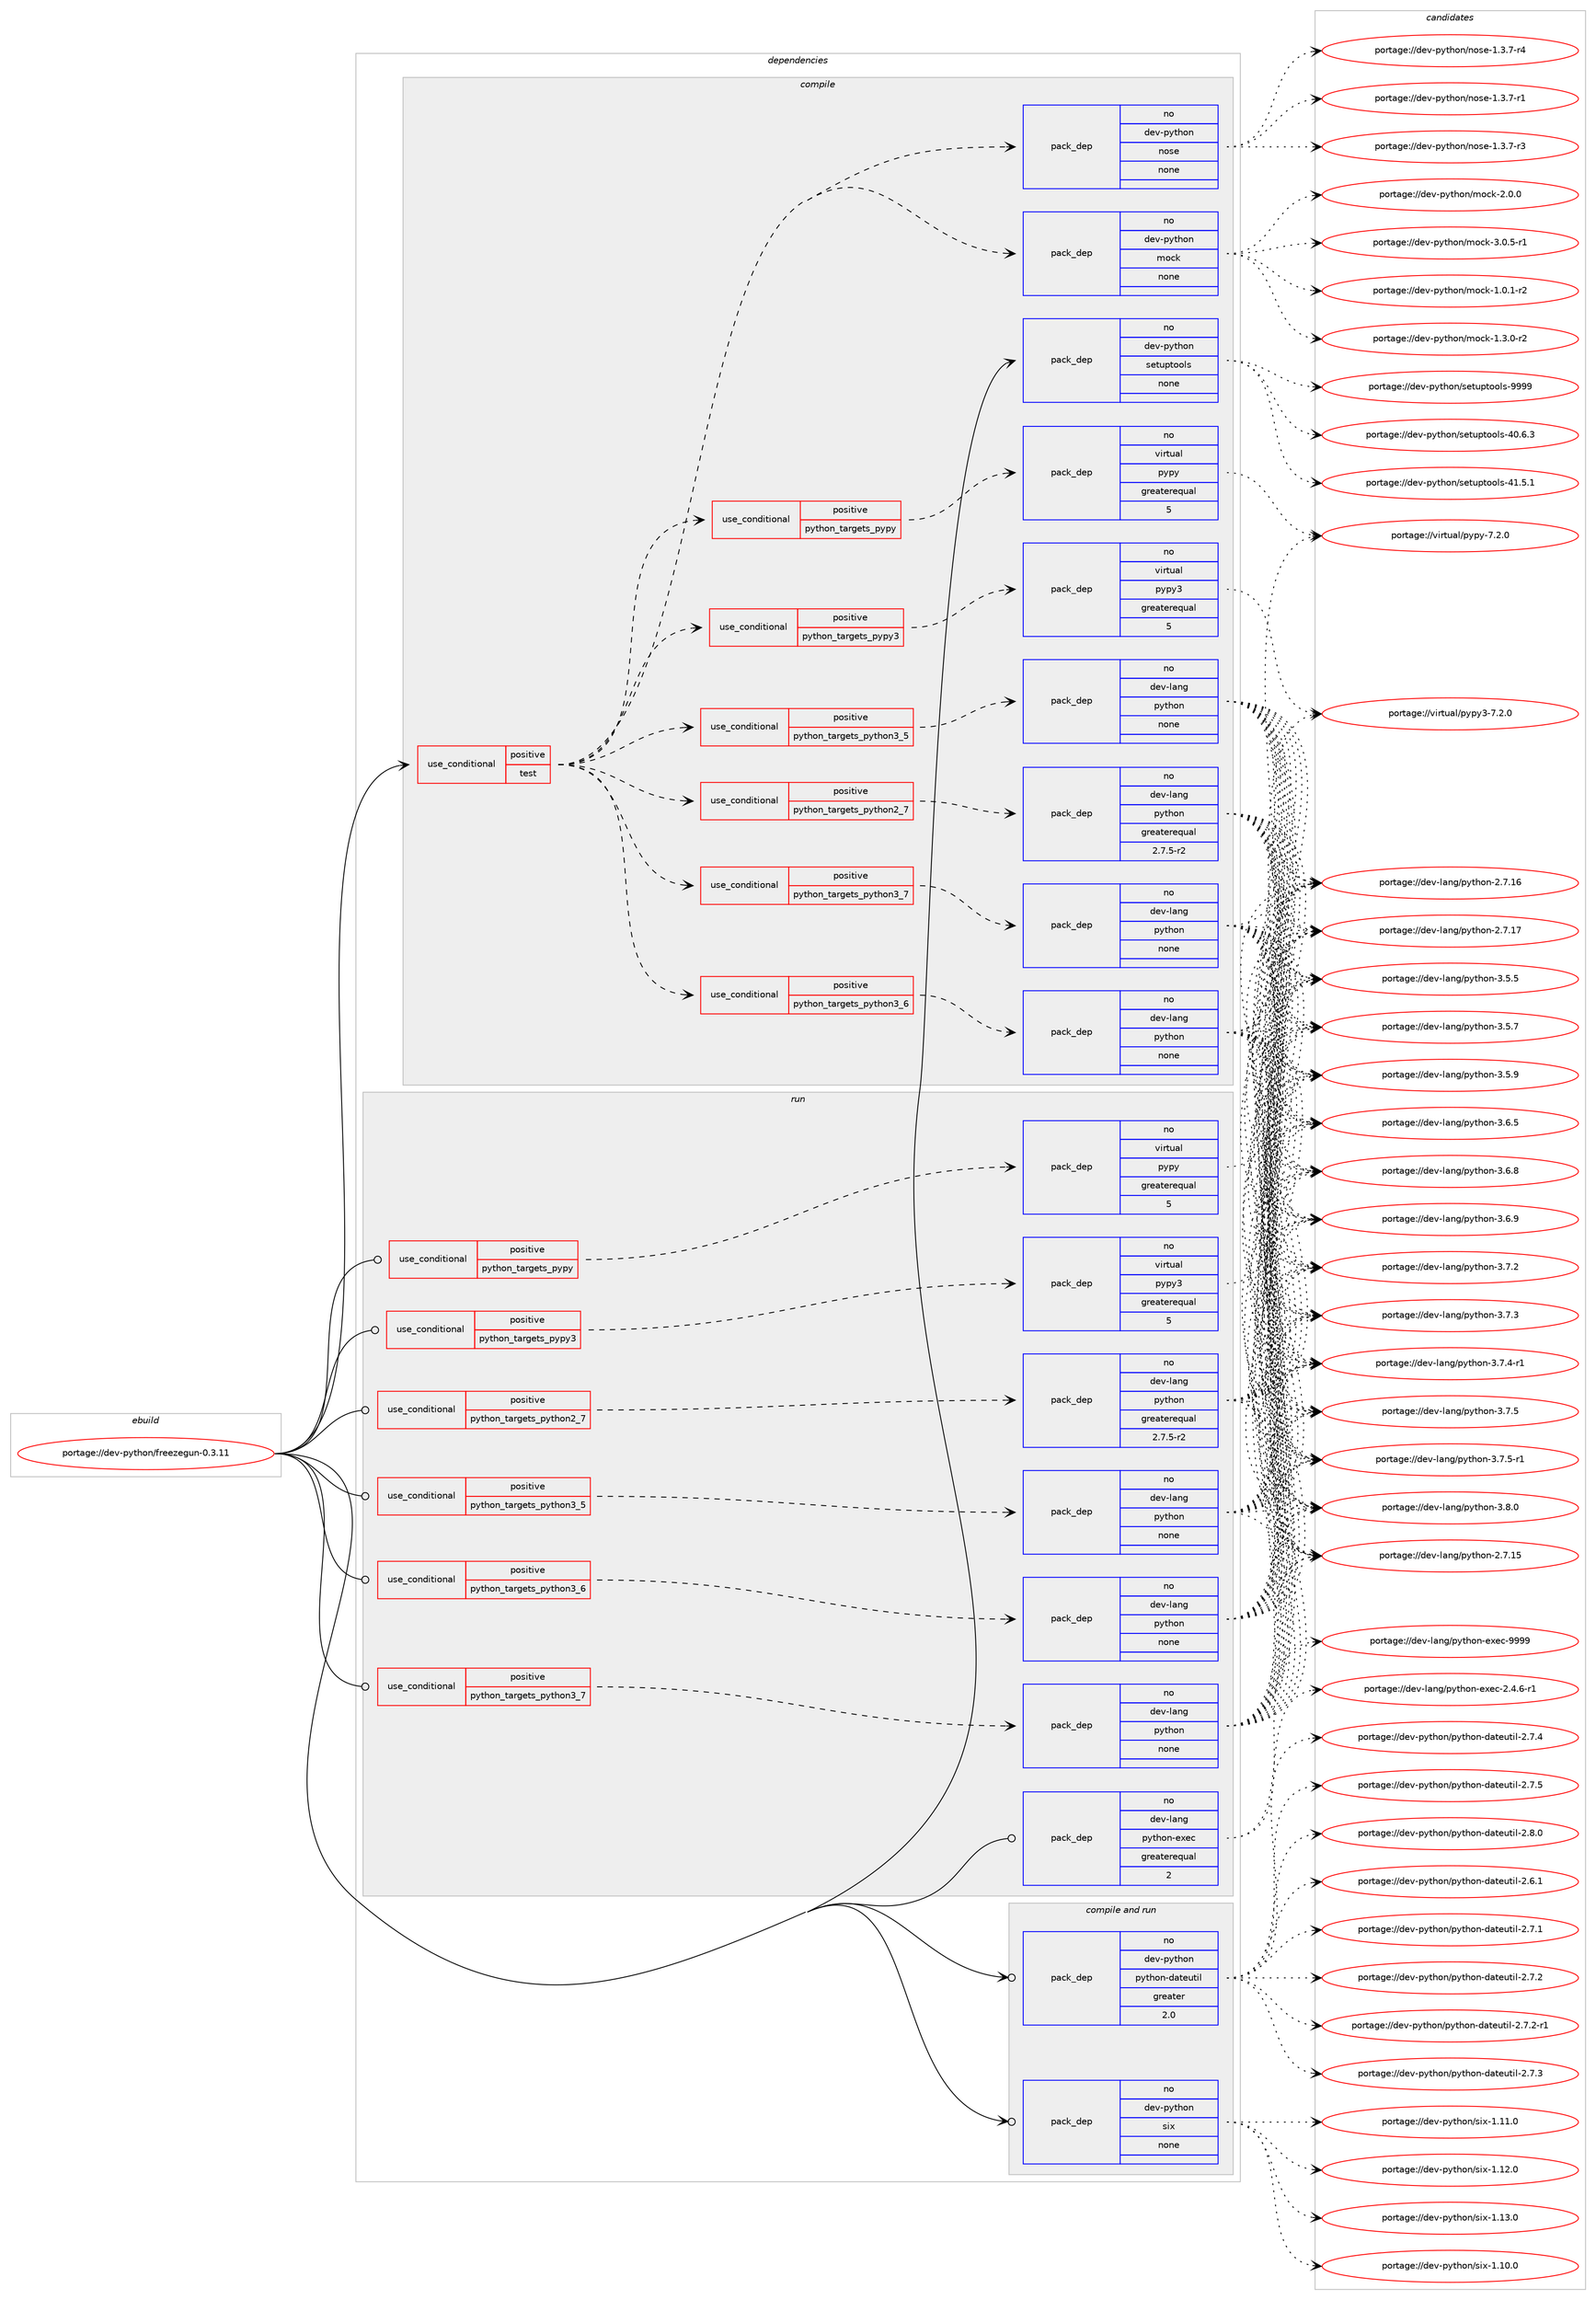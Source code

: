digraph prolog {

# *************
# Graph options
# *************

newrank=true;
concentrate=true;
compound=true;
graph [rankdir=LR,fontname=Helvetica,fontsize=10,ranksep=1.5];#, ranksep=2.5, nodesep=0.2];
edge  [arrowhead=vee];
node  [fontname=Helvetica,fontsize=10];

# **********
# The ebuild
# **********

subgraph cluster_leftcol {
color=gray;
rank=same;
label=<<i>ebuild</i>>;
id [label="portage://dev-python/freezegun-0.3.11", color=red, width=4, href="../dev-python/freezegun-0.3.11.svg"];
}

# ****************
# The dependencies
# ****************

subgraph cluster_midcol {
color=gray;
label=<<i>dependencies</i>>;
subgraph cluster_compile {
fillcolor="#eeeeee";
style=filled;
label=<<i>compile</i>>;
subgraph cond29099 {
dependency140954 [label=<<TABLE BORDER="0" CELLBORDER="1" CELLSPACING="0" CELLPADDING="4"><TR><TD ROWSPAN="3" CELLPADDING="10">use_conditional</TD></TR><TR><TD>positive</TD></TR><TR><TD>test</TD></TR></TABLE>>, shape=none, color=red];
subgraph cond29100 {
dependency140955 [label=<<TABLE BORDER="0" CELLBORDER="1" CELLSPACING="0" CELLPADDING="4"><TR><TD ROWSPAN="3" CELLPADDING="10">use_conditional</TD></TR><TR><TD>positive</TD></TR><TR><TD>python_targets_pypy</TD></TR></TABLE>>, shape=none, color=red];
subgraph pack108527 {
dependency140956 [label=<<TABLE BORDER="0" CELLBORDER="1" CELLSPACING="0" CELLPADDING="4" WIDTH="220"><TR><TD ROWSPAN="6" CELLPADDING="30">pack_dep</TD></TR><TR><TD WIDTH="110">no</TD></TR><TR><TD>virtual</TD></TR><TR><TD>pypy</TD></TR><TR><TD>greaterequal</TD></TR><TR><TD>5</TD></TR></TABLE>>, shape=none, color=blue];
}
dependency140955:e -> dependency140956:w [weight=20,style="dashed",arrowhead="vee"];
}
dependency140954:e -> dependency140955:w [weight=20,style="dashed",arrowhead="vee"];
subgraph cond29101 {
dependency140957 [label=<<TABLE BORDER="0" CELLBORDER="1" CELLSPACING="0" CELLPADDING="4"><TR><TD ROWSPAN="3" CELLPADDING="10">use_conditional</TD></TR><TR><TD>positive</TD></TR><TR><TD>python_targets_pypy3</TD></TR></TABLE>>, shape=none, color=red];
subgraph pack108528 {
dependency140958 [label=<<TABLE BORDER="0" CELLBORDER="1" CELLSPACING="0" CELLPADDING="4" WIDTH="220"><TR><TD ROWSPAN="6" CELLPADDING="30">pack_dep</TD></TR><TR><TD WIDTH="110">no</TD></TR><TR><TD>virtual</TD></TR><TR><TD>pypy3</TD></TR><TR><TD>greaterequal</TD></TR><TR><TD>5</TD></TR></TABLE>>, shape=none, color=blue];
}
dependency140957:e -> dependency140958:w [weight=20,style="dashed",arrowhead="vee"];
}
dependency140954:e -> dependency140957:w [weight=20,style="dashed",arrowhead="vee"];
subgraph cond29102 {
dependency140959 [label=<<TABLE BORDER="0" CELLBORDER="1" CELLSPACING="0" CELLPADDING="4"><TR><TD ROWSPAN="3" CELLPADDING="10">use_conditional</TD></TR><TR><TD>positive</TD></TR><TR><TD>python_targets_python2_7</TD></TR></TABLE>>, shape=none, color=red];
subgraph pack108529 {
dependency140960 [label=<<TABLE BORDER="0" CELLBORDER="1" CELLSPACING="0" CELLPADDING="4" WIDTH="220"><TR><TD ROWSPAN="6" CELLPADDING="30">pack_dep</TD></TR><TR><TD WIDTH="110">no</TD></TR><TR><TD>dev-lang</TD></TR><TR><TD>python</TD></TR><TR><TD>greaterequal</TD></TR><TR><TD>2.7.5-r2</TD></TR></TABLE>>, shape=none, color=blue];
}
dependency140959:e -> dependency140960:w [weight=20,style="dashed",arrowhead="vee"];
}
dependency140954:e -> dependency140959:w [weight=20,style="dashed",arrowhead="vee"];
subgraph cond29103 {
dependency140961 [label=<<TABLE BORDER="0" CELLBORDER="1" CELLSPACING="0" CELLPADDING="4"><TR><TD ROWSPAN="3" CELLPADDING="10">use_conditional</TD></TR><TR><TD>positive</TD></TR><TR><TD>python_targets_python3_5</TD></TR></TABLE>>, shape=none, color=red];
subgraph pack108530 {
dependency140962 [label=<<TABLE BORDER="0" CELLBORDER="1" CELLSPACING="0" CELLPADDING="4" WIDTH="220"><TR><TD ROWSPAN="6" CELLPADDING="30">pack_dep</TD></TR><TR><TD WIDTH="110">no</TD></TR><TR><TD>dev-lang</TD></TR><TR><TD>python</TD></TR><TR><TD>none</TD></TR><TR><TD></TD></TR></TABLE>>, shape=none, color=blue];
}
dependency140961:e -> dependency140962:w [weight=20,style="dashed",arrowhead="vee"];
}
dependency140954:e -> dependency140961:w [weight=20,style="dashed",arrowhead="vee"];
subgraph cond29104 {
dependency140963 [label=<<TABLE BORDER="0" CELLBORDER="1" CELLSPACING="0" CELLPADDING="4"><TR><TD ROWSPAN="3" CELLPADDING="10">use_conditional</TD></TR><TR><TD>positive</TD></TR><TR><TD>python_targets_python3_6</TD></TR></TABLE>>, shape=none, color=red];
subgraph pack108531 {
dependency140964 [label=<<TABLE BORDER="0" CELLBORDER="1" CELLSPACING="0" CELLPADDING="4" WIDTH="220"><TR><TD ROWSPAN="6" CELLPADDING="30">pack_dep</TD></TR><TR><TD WIDTH="110">no</TD></TR><TR><TD>dev-lang</TD></TR><TR><TD>python</TD></TR><TR><TD>none</TD></TR><TR><TD></TD></TR></TABLE>>, shape=none, color=blue];
}
dependency140963:e -> dependency140964:w [weight=20,style="dashed",arrowhead="vee"];
}
dependency140954:e -> dependency140963:w [weight=20,style="dashed",arrowhead="vee"];
subgraph cond29105 {
dependency140965 [label=<<TABLE BORDER="0" CELLBORDER="1" CELLSPACING="0" CELLPADDING="4"><TR><TD ROWSPAN="3" CELLPADDING="10">use_conditional</TD></TR><TR><TD>positive</TD></TR><TR><TD>python_targets_python3_7</TD></TR></TABLE>>, shape=none, color=red];
subgraph pack108532 {
dependency140966 [label=<<TABLE BORDER="0" CELLBORDER="1" CELLSPACING="0" CELLPADDING="4" WIDTH="220"><TR><TD ROWSPAN="6" CELLPADDING="30">pack_dep</TD></TR><TR><TD WIDTH="110">no</TD></TR><TR><TD>dev-lang</TD></TR><TR><TD>python</TD></TR><TR><TD>none</TD></TR><TR><TD></TD></TR></TABLE>>, shape=none, color=blue];
}
dependency140965:e -> dependency140966:w [weight=20,style="dashed",arrowhead="vee"];
}
dependency140954:e -> dependency140965:w [weight=20,style="dashed",arrowhead="vee"];
subgraph pack108533 {
dependency140967 [label=<<TABLE BORDER="0" CELLBORDER="1" CELLSPACING="0" CELLPADDING="4" WIDTH="220"><TR><TD ROWSPAN="6" CELLPADDING="30">pack_dep</TD></TR><TR><TD WIDTH="110">no</TD></TR><TR><TD>dev-python</TD></TR><TR><TD>mock</TD></TR><TR><TD>none</TD></TR><TR><TD></TD></TR></TABLE>>, shape=none, color=blue];
}
dependency140954:e -> dependency140967:w [weight=20,style="dashed",arrowhead="vee"];
subgraph pack108534 {
dependency140968 [label=<<TABLE BORDER="0" CELLBORDER="1" CELLSPACING="0" CELLPADDING="4" WIDTH="220"><TR><TD ROWSPAN="6" CELLPADDING="30">pack_dep</TD></TR><TR><TD WIDTH="110">no</TD></TR><TR><TD>dev-python</TD></TR><TR><TD>nose</TD></TR><TR><TD>none</TD></TR><TR><TD></TD></TR></TABLE>>, shape=none, color=blue];
}
dependency140954:e -> dependency140968:w [weight=20,style="dashed",arrowhead="vee"];
}
id:e -> dependency140954:w [weight=20,style="solid",arrowhead="vee"];
subgraph pack108535 {
dependency140969 [label=<<TABLE BORDER="0" CELLBORDER="1" CELLSPACING="0" CELLPADDING="4" WIDTH="220"><TR><TD ROWSPAN="6" CELLPADDING="30">pack_dep</TD></TR><TR><TD WIDTH="110">no</TD></TR><TR><TD>dev-python</TD></TR><TR><TD>setuptools</TD></TR><TR><TD>none</TD></TR><TR><TD></TD></TR></TABLE>>, shape=none, color=blue];
}
id:e -> dependency140969:w [weight=20,style="solid",arrowhead="vee"];
}
subgraph cluster_compileandrun {
fillcolor="#eeeeee";
style=filled;
label=<<i>compile and run</i>>;
subgraph pack108536 {
dependency140970 [label=<<TABLE BORDER="0" CELLBORDER="1" CELLSPACING="0" CELLPADDING="4" WIDTH="220"><TR><TD ROWSPAN="6" CELLPADDING="30">pack_dep</TD></TR><TR><TD WIDTH="110">no</TD></TR><TR><TD>dev-python</TD></TR><TR><TD>python-dateutil</TD></TR><TR><TD>greater</TD></TR><TR><TD>2.0</TD></TR></TABLE>>, shape=none, color=blue];
}
id:e -> dependency140970:w [weight=20,style="solid",arrowhead="odotvee"];
subgraph pack108537 {
dependency140971 [label=<<TABLE BORDER="0" CELLBORDER="1" CELLSPACING="0" CELLPADDING="4" WIDTH="220"><TR><TD ROWSPAN="6" CELLPADDING="30">pack_dep</TD></TR><TR><TD WIDTH="110">no</TD></TR><TR><TD>dev-python</TD></TR><TR><TD>six</TD></TR><TR><TD>none</TD></TR><TR><TD></TD></TR></TABLE>>, shape=none, color=blue];
}
id:e -> dependency140971:w [weight=20,style="solid",arrowhead="odotvee"];
}
subgraph cluster_run {
fillcolor="#eeeeee";
style=filled;
label=<<i>run</i>>;
subgraph cond29106 {
dependency140972 [label=<<TABLE BORDER="0" CELLBORDER="1" CELLSPACING="0" CELLPADDING="4"><TR><TD ROWSPAN="3" CELLPADDING="10">use_conditional</TD></TR><TR><TD>positive</TD></TR><TR><TD>python_targets_pypy</TD></TR></TABLE>>, shape=none, color=red];
subgraph pack108538 {
dependency140973 [label=<<TABLE BORDER="0" CELLBORDER="1" CELLSPACING="0" CELLPADDING="4" WIDTH="220"><TR><TD ROWSPAN="6" CELLPADDING="30">pack_dep</TD></TR><TR><TD WIDTH="110">no</TD></TR><TR><TD>virtual</TD></TR><TR><TD>pypy</TD></TR><TR><TD>greaterequal</TD></TR><TR><TD>5</TD></TR></TABLE>>, shape=none, color=blue];
}
dependency140972:e -> dependency140973:w [weight=20,style="dashed",arrowhead="vee"];
}
id:e -> dependency140972:w [weight=20,style="solid",arrowhead="odot"];
subgraph cond29107 {
dependency140974 [label=<<TABLE BORDER="0" CELLBORDER="1" CELLSPACING="0" CELLPADDING="4"><TR><TD ROWSPAN="3" CELLPADDING="10">use_conditional</TD></TR><TR><TD>positive</TD></TR><TR><TD>python_targets_pypy3</TD></TR></TABLE>>, shape=none, color=red];
subgraph pack108539 {
dependency140975 [label=<<TABLE BORDER="0" CELLBORDER="1" CELLSPACING="0" CELLPADDING="4" WIDTH="220"><TR><TD ROWSPAN="6" CELLPADDING="30">pack_dep</TD></TR><TR><TD WIDTH="110">no</TD></TR><TR><TD>virtual</TD></TR><TR><TD>pypy3</TD></TR><TR><TD>greaterequal</TD></TR><TR><TD>5</TD></TR></TABLE>>, shape=none, color=blue];
}
dependency140974:e -> dependency140975:w [weight=20,style="dashed",arrowhead="vee"];
}
id:e -> dependency140974:w [weight=20,style="solid",arrowhead="odot"];
subgraph cond29108 {
dependency140976 [label=<<TABLE BORDER="0" CELLBORDER="1" CELLSPACING="0" CELLPADDING="4"><TR><TD ROWSPAN="3" CELLPADDING="10">use_conditional</TD></TR><TR><TD>positive</TD></TR><TR><TD>python_targets_python2_7</TD></TR></TABLE>>, shape=none, color=red];
subgraph pack108540 {
dependency140977 [label=<<TABLE BORDER="0" CELLBORDER="1" CELLSPACING="0" CELLPADDING="4" WIDTH="220"><TR><TD ROWSPAN="6" CELLPADDING="30">pack_dep</TD></TR><TR><TD WIDTH="110">no</TD></TR><TR><TD>dev-lang</TD></TR><TR><TD>python</TD></TR><TR><TD>greaterequal</TD></TR><TR><TD>2.7.5-r2</TD></TR></TABLE>>, shape=none, color=blue];
}
dependency140976:e -> dependency140977:w [weight=20,style="dashed",arrowhead="vee"];
}
id:e -> dependency140976:w [weight=20,style="solid",arrowhead="odot"];
subgraph cond29109 {
dependency140978 [label=<<TABLE BORDER="0" CELLBORDER="1" CELLSPACING="0" CELLPADDING="4"><TR><TD ROWSPAN="3" CELLPADDING="10">use_conditional</TD></TR><TR><TD>positive</TD></TR><TR><TD>python_targets_python3_5</TD></TR></TABLE>>, shape=none, color=red];
subgraph pack108541 {
dependency140979 [label=<<TABLE BORDER="0" CELLBORDER="1" CELLSPACING="0" CELLPADDING="4" WIDTH="220"><TR><TD ROWSPAN="6" CELLPADDING="30">pack_dep</TD></TR><TR><TD WIDTH="110">no</TD></TR><TR><TD>dev-lang</TD></TR><TR><TD>python</TD></TR><TR><TD>none</TD></TR><TR><TD></TD></TR></TABLE>>, shape=none, color=blue];
}
dependency140978:e -> dependency140979:w [weight=20,style="dashed",arrowhead="vee"];
}
id:e -> dependency140978:w [weight=20,style="solid",arrowhead="odot"];
subgraph cond29110 {
dependency140980 [label=<<TABLE BORDER="0" CELLBORDER="1" CELLSPACING="0" CELLPADDING="4"><TR><TD ROWSPAN="3" CELLPADDING="10">use_conditional</TD></TR><TR><TD>positive</TD></TR><TR><TD>python_targets_python3_6</TD></TR></TABLE>>, shape=none, color=red];
subgraph pack108542 {
dependency140981 [label=<<TABLE BORDER="0" CELLBORDER="1" CELLSPACING="0" CELLPADDING="4" WIDTH="220"><TR><TD ROWSPAN="6" CELLPADDING="30">pack_dep</TD></TR><TR><TD WIDTH="110">no</TD></TR><TR><TD>dev-lang</TD></TR><TR><TD>python</TD></TR><TR><TD>none</TD></TR><TR><TD></TD></TR></TABLE>>, shape=none, color=blue];
}
dependency140980:e -> dependency140981:w [weight=20,style="dashed",arrowhead="vee"];
}
id:e -> dependency140980:w [weight=20,style="solid",arrowhead="odot"];
subgraph cond29111 {
dependency140982 [label=<<TABLE BORDER="0" CELLBORDER="1" CELLSPACING="0" CELLPADDING="4"><TR><TD ROWSPAN="3" CELLPADDING="10">use_conditional</TD></TR><TR><TD>positive</TD></TR><TR><TD>python_targets_python3_7</TD></TR></TABLE>>, shape=none, color=red];
subgraph pack108543 {
dependency140983 [label=<<TABLE BORDER="0" CELLBORDER="1" CELLSPACING="0" CELLPADDING="4" WIDTH="220"><TR><TD ROWSPAN="6" CELLPADDING="30">pack_dep</TD></TR><TR><TD WIDTH="110">no</TD></TR><TR><TD>dev-lang</TD></TR><TR><TD>python</TD></TR><TR><TD>none</TD></TR><TR><TD></TD></TR></TABLE>>, shape=none, color=blue];
}
dependency140982:e -> dependency140983:w [weight=20,style="dashed",arrowhead="vee"];
}
id:e -> dependency140982:w [weight=20,style="solid",arrowhead="odot"];
subgraph pack108544 {
dependency140984 [label=<<TABLE BORDER="0" CELLBORDER="1" CELLSPACING="0" CELLPADDING="4" WIDTH="220"><TR><TD ROWSPAN="6" CELLPADDING="30">pack_dep</TD></TR><TR><TD WIDTH="110">no</TD></TR><TR><TD>dev-lang</TD></TR><TR><TD>python-exec</TD></TR><TR><TD>greaterequal</TD></TR><TR><TD>2</TD></TR></TABLE>>, shape=none, color=blue];
}
id:e -> dependency140984:w [weight=20,style="solid",arrowhead="odot"];
}
}

# **************
# The candidates
# **************

subgraph cluster_choices {
rank=same;
color=gray;
label=<<i>candidates</i>>;

subgraph choice108527 {
color=black;
nodesep=1;
choiceportage1181051141161179710847112121112121455546504648 [label="portage://virtual/pypy-7.2.0", color=red, width=4,href="../virtual/pypy-7.2.0.svg"];
dependency140956:e -> choiceportage1181051141161179710847112121112121455546504648:w [style=dotted,weight="100"];
}
subgraph choice108528 {
color=black;
nodesep=1;
choiceportage118105114116117971084711212111212151455546504648 [label="portage://virtual/pypy3-7.2.0", color=red, width=4,href="../virtual/pypy3-7.2.0.svg"];
dependency140958:e -> choiceportage118105114116117971084711212111212151455546504648:w [style=dotted,weight="100"];
}
subgraph choice108529 {
color=black;
nodesep=1;
choiceportage10010111845108971101034711212111610411111045504655464953 [label="portage://dev-lang/python-2.7.15", color=red, width=4,href="../dev-lang/python-2.7.15.svg"];
choiceportage10010111845108971101034711212111610411111045504655464954 [label="portage://dev-lang/python-2.7.16", color=red, width=4,href="../dev-lang/python-2.7.16.svg"];
choiceportage10010111845108971101034711212111610411111045504655464955 [label="portage://dev-lang/python-2.7.17", color=red, width=4,href="../dev-lang/python-2.7.17.svg"];
choiceportage100101118451089711010347112121116104111110455146534653 [label="portage://dev-lang/python-3.5.5", color=red, width=4,href="../dev-lang/python-3.5.5.svg"];
choiceportage100101118451089711010347112121116104111110455146534655 [label="portage://dev-lang/python-3.5.7", color=red, width=4,href="../dev-lang/python-3.5.7.svg"];
choiceportage100101118451089711010347112121116104111110455146534657 [label="portage://dev-lang/python-3.5.9", color=red, width=4,href="../dev-lang/python-3.5.9.svg"];
choiceportage100101118451089711010347112121116104111110455146544653 [label="portage://dev-lang/python-3.6.5", color=red, width=4,href="../dev-lang/python-3.6.5.svg"];
choiceportage100101118451089711010347112121116104111110455146544656 [label="portage://dev-lang/python-3.6.8", color=red, width=4,href="../dev-lang/python-3.6.8.svg"];
choiceportage100101118451089711010347112121116104111110455146544657 [label="portage://dev-lang/python-3.6.9", color=red, width=4,href="../dev-lang/python-3.6.9.svg"];
choiceportage100101118451089711010347112121116104111110455146554650 [label="portage://dev-lang/python-3.7.2", color=red, width=4,href="../dev-lang/python-3.7.2.svg"];
choiceportage100101118451089711010347112121116104111110455146554651 [label="portage://dev-lang/python-3.7.3", color=red, width=4,href="../dev-lang/python-3.7.3.svg"];
choiceportage1001011184510897110103471121211161041111104551465546524511449 [label="portage://dev-lang/python-3.7.4-r1", color=red, width=4,href="../dev-lang/python-3.7.4-r1.svg"];
choiceportage100101118451089711010347112121116104111110455146554653 [label="portage://dev-lang/python-3.7.5", color=red, width=4,href="../dev-lang/python-3.7.5.svg"];
choiceportage1001011184510897110103471121211161041111104551465546534511449 [label="portage://dev-lang/python-3.7.5-r1", color=red, width=4,href="../dev-lang/python-3.7.5-r1.svg"];
choiceportage100101118451089711010347112121116104111110455146564648 [label="portage://dev-lang/python-3.8.0", color=red, width=4,href="../dev-lang/python-3.8.0.svg"];
dependency140960:e -> choiceportage10010111845108971101034711212111610411111045504655464953:w [style=dotted,weight="100"];
dependency140960:e -> choiceportage10010111845108971101034711212111610411111045504655464954:w [style=dotted,weight="100"];
dependency140960:e -> choiceportage10010111845108971101034711212111610411111045504655464955:w [style=dotted,weight="100"];
dependency140960:e -> choiceportage100101118451089711010347112121116104111110455146534653:w [style=dotted,weight="100"];
dependency140960:e -> choiceportage100101118451089711010347112121116104111110455146534655:w [style=dotted,weight="100"];
dependency140960:e -> choiceportage100101118451089711010347112121116104111110455146534657:w [style=dotted,weight="100"];
dependency140960:e -> choiceportage100101118451089711010347112121116104111110455146544653:w [style=dotted,weight="100"];
dependency140960:e -> choiceportage100101118451089711010347112121116104111110455146544656:w [style=dotted,weight="100"];
dependency140960:e -> choiceportage100101118451089711010347112121116104111110455146544657:w [style=dotted,weight="100"];
dependency140960:e -> choiceportage100101118451089711010347112121116104111110455146554650:w [style=dotted,weight="100"];
dependency140960:e -> choiceportage100101118451089711010347112121116104111110455146554651:w [style=dotted,weight="100"];
dependency140960:e -> choiceportage1001011184510897110103471121211161041111104551465546524511449:w [style=dotted,weight="100"];
dependency140960:e -> choiceportage100101118451089711010347112121116104111110455146554653:w [style=dotted,weight="100"];
dependency140960:e -> choiceportage1001011184510897110103471121211161041111104551465546534511449:w [style=dotted,weight="100"];
dependency140960:e -> choiceportage100101118451089711010347112121116104111110455146564648:w [style=dotted,weight="100"];
}
subgraph choice108530 {
color=black;
nodesep=1;
choiceportage10010111845108971101034711212111610411111045504655464953 [label="portage://dev-lang/python-2.7.15", color=red, width=4,href="../dev-lang/python-2.7.15.svg"];
choiceportage10010111845108971101034711212111610411111045504655464954 [label="portage://dev-lang/python-2.7.16", color=red, width=4,href="../dev-lang/python-2.7.16.svg"];
choiceportage10010111845108971101034711212111610411111045504655464955 [label="portage://dev-lang/python-2.7.17", color=red, width=4,href="../dev-lang/python-2.7.17.svg"];
choiceportage100101118451089711010347112121116104111110455146534653 [label="portage://dev-lang/python-3.5.5", color=red, width=4,href="../dev-lang/python-3.5.5.svg"];
choiceportage100101118451089711010347112121116104111110455146534655 [label="portage://dev-lang/python-3.5.7", color=red, width=4,href="../dev-lang/python-3.5.7.svg"];
choiceportage100101118451089711010347112121116104111110455146534657 [label="portage://dev-lang/python-3.5.9", color=red, width=4,href="../dev-lang/python-3.5.9.svg"];
choiceportage100101118451089711010347112121116104111110455146544653 [label="portage://dev-lang/python-3.6.5", color=red, width=4,href="../dev-lang/python-3.6.5.svg"];
choiceportage100101118451089711010347112121116104111110455146544656 [label="portage://dev-lang/python-3.6.8", color=red, width=4,href="../dev-lang/python-3.6.8.svg"];
choiceportage100101118451089711010347112121116104111110455146544657 [label="portage://dev-lang/python-3.6.9", color=red, width=4,href="../dev-lang/python-3.6.9.svg"];
choiceportage100101118451089711010347112121116104111110455146554650 [label="portage://dev-lang/python-3.7.2", color=red, width=4,href="../dev-lang/python-3.7.2.svg"];
choiceportage100101118451089711010347112121116104111110455146554651 [label="portage://dev-lang/python-3.7.3", color=red, width=4,href="../dev-lang/python-3.7.3.svg"];
choiceportage1001011184510897110103471121211161041111104551465546524511449 [label="portage://dev-lang/python-3.7.4-r1", color=red, width=4,href="../dev-lang/python-3.7.4-r1.svg"];
choiceportage100101118451089711010347112121116104111110455146554653 [label="portage://dev-lang/python-3.7.5", color=red, width=4,href="../dev-lang/python-3.7.5.svg"];
choiceportage1001011184510897110103471121211161041111104551465546534511449 [label="portage://dev-lang/python-3.7.5-r1", color=red, width=4,href="../dev-lang/python-3.7.5-r1.svg"];
choiceportage100101118451089711010347112121116104111110455146564648 [label="portage://dev-lang/python-3.8.0", color=red, width=4,href="../dev-lang/python-3.8.0.svg"];
dependency140962:e -> choiceportage10010111845108971101034711212111610411111045504655464953:w [style=dotted,weight="100"];
dependency140962:e -> choiceportage10010111845108971101034711212111610411111045504655464954:w [style=dotted,weight="100"];
dependency140962:e -> choiceportage10010111845108971101034711212111610411111045504655464955:w [style=dotted,weight="100"];
dependency140962:e -> choiceportage100101118451089711010347112121116104111110455146534653:w [style=dotted,weight="100"];
dependency140962:e -> choiceportage100101118451089711010347112121116104111110455146534655:w [style=dotted,weight="100"];
dependency140962:e -> choiceportage100101118451089711010347112121116104111110455146534657:w [style=dotted,weight="100"];
dependency140962:e -> choiceportage100101118451089711010347112121116104111110455146544653:w [style=dotted,weight="100"];
dependency140962:e -> choiceportage100101118451089711010347112121116104111110455146544656:w [style=dotted,weight="100"];
dependency140962:e -> choiceportage100101118451089711010347112121116104111110455146544657:w [style=dotted,weight="100"];
dependency140962:e -> choiceportage100101118451089711010347112121116104111110455146554650:w [style=dotted,weight="100"];
dependency140962:e -> choiceportage100101118451089711010347112121116104111110455146554651:w [style=dotted,weight="100"];
dependency140962:e -> choiceportage1001011184510897110103471121211161041111104551465546524511449:w [style=dotted,weight="100"];
dependency140962:e -> choiceportage100101118451089711010347112121116104111110455146554653:w [style=dotted,weight="100"];
dependency140962:e -> choiceportage1001011184510897110103471121211161041111104551465546534511449:w [style=dotted,weight="100"];
dependency140962:e -> choiceportage100101118451089711010347112121116104111110455146564648:w [style=dotted,weight="100"];
}
subgraph choice108531 {
color=black;
nodesep=1;
choiceportage10010111845108971101034711212111610411111045504655464953 [label="portage://dev-lang/python-2.7.15", color=red, width=4,href="../dev-lang/python-2.7.15.svg"];
choiceportage10010111845108971101034711212111610411111045504655464954 [label="portage://dev-lang/python-2.7.16", color=red, width=4,href="../dev-lang/python-2.7.16.svg"];
choiceportage10010111845108971101034711212111610411111045504655464955 [label="portage://dev-lang/python-2.7.17", color=red, width=4,href="../dev-lang/python-2.7.17.svg"];
choiceportage100101118451089711010347112121116104111110455146534653 [label="portage://dev-lang/python-3.5.5", color=red, width=4,href="../dev-lang/python-3.5.5.svg"];
choiceportage100101118451089711010347112121116104111110455146534655 [label="portage://dev-lang/python-3.5.7", color=red, width=4,href="../dev-lang/python-3.5.7.svg"];
choiceportage100101118451089711010347112121116104111110455146534657 [label="portage://dev-lang/python-3.5.9", color=red, width=4,href="../dev-lang/python-3.5.9.svg"];
choiceportage100101118451089711010347112121116104111110455146544653 [label="portage://dev-lang/python-3.6.5", color=red, width=4,href="../dev-lang/python-3.6.5.svg"];
choiceportage100101118451089711010347112121116104111110455146544656 [label="portage://dev-lang/python-3.6.8", color=red, width=4,href="../dev-lang/python-3.6.8.svg"];
choiceportage100101118451089711010347112121116104111110455146544657 [label="portage://dev-lang/python-3.6.9", color=red, width=4,href="../dev-lang/python-3.6.9.svg"];
choiceportage100101118451089711010347112121116104111110455146554650 [label="portage://dev-lang/python-3.7.2", color=red, width=4,href="../dev-lang/python-3.7.2.svg"];
choiceportage100101118451089711010347112121116104111110455146554651 [label="portage://dev-lang/python-3.7.3", color=red, width=4,href="../dev-lang/python-3.7.3.svg"];
choiceportage1001011184510897110103471121211161041111104551465546524511449 [label="portage://dev-lang/python-3.7.4-r1", color=red, width=4,href="../dev-lang/python-3.7.4-r1.svg"];
choiceportage100101118451089711010347112121116104111110455146554653 [label="portage://dev-lang/python-3.7.5", color=red, width=4,href="../dev-lang/python-3.7.5.svg"];
choiceportage1001011184510897110103471121211161041111104551465546534511449 [label="portage://dev-lang/python-3.7.5-r1", color=red, width=4,href="../dev-lang/python-3.7.5-r1.svg"];
choiceportage100101118451089711010347112121116104111110455146564648 [label="portage://dev-lang/python-3.8.0", color=red, width=4,href="../dev-lang/python-3.8.0.svg"];
dependency140964:e -> choiceportage10010111845108971101034711212111610411111045504655464953:w [style=dotted,weight="100"];
dependency140964:e -> choiceportage10010111845108971101034711212111610411111045504655464954:w [style=dotted,weight="100"];
dependency140964:e -> choiceportage10010111845108971101034711212111610411111045504655464955:w [style=dotted,weight="100"];
dependency140964:e -> choiceportage100101118451089711010347112121116104111110455146534653:w [style=dotted,weight="100"];
dependency140964:e -> choiceportage100101118451089711010347112121116104111110455146534655:w [style=dotted,weight="100"];
dependency140964:e -> choiceportage100101118451089711010347112121116104111110455146534657:w [style=dotted,weight="100"];
dependency140964:e -> choiceportage100101118451089711010347112121116104111110455146544653:w [style=dotted,weight="100"];
dependency140964:e -> choiceportage100101118451089711010347112121116104111110455146544656:w [style=dotted,weight="100"];
dependency140964:e -> choiceportage100101118451089711010347112121116104111110455146544657:w [style=dotted,weight="100"];
dependency140964:e -> choiceportage100101118451089711010347112121116104111110455146554650:w [style=dotted,weight="100"];
dependency140964:e -> choiceportage100101118451089711010347112121116104111110455146554651:w [style=dotted,weight="100"];
dependency140964:e -> choiceportage1001011184510897110103471121211161041111104551465546524511449:w [style=dotted,weight="100"];
dependency140964:e -> choiceportage100101118451089711010347112121116104111110455146554653:w [style=dotted,weight="100"];
dependency140964:e -> choiceportage1001011184510897110103471121211161041111104551465546534511449:w [style=dotted,weight="100"];
dependency140964:e -> choiceportage100101118451089711010347112121116104111110455146564648:w [style=dotted,weight="100"];
}
subgraph choice108532 {
color=black;
nodesep=1;
choiceportage10010111845108971101034711212111610411111045504655464953 [label="portage://dev-lang/python-2.7.15", color=red, width=4,href="../dev-lang/python-2.7.15.svg"];
choiceportage10010111845108971101034711212111610411111045504655464954 [label="portage://dev-lang/python-2.7.16", color=red, width=4,href="../dev-lang/python-2.7.16.svg"];
choiceportage10010111845108971101034711212111610411111045504655464955 [label="portage://dev-lang/python-2.7.17", color=red, width=4,href="../dev-lang/python-2.7.17.svg"];
choiceportage100101118451089711010347112121116104111110455146534653 [label="portage://dev-lang/python-3.5.5", color=red, width=4,href="../dev-lang/python-3.5.5.svg"];
choiceportage100101118451089711010347112121116104111110455146534655 [label="portage://dev-lang/python-3.5.7", color=red, width=4,href="../dev-lang/python-3.5.7.svg"];
choiceportage100101118451089711010347112121116104111110455146534657 [label="portage://dev-lang/python-3.5.9", color=red, width=4,href="../dev-lang/python-3.5.9.svg"];
choiceportage100101118451089711010347112121116104111110455146544653 [label="portage://dev-lang/python-3.6.5", color=red, width=4,href="../dev-lang/python-3.6.5.svg"];
choiceportage100101118451089711010347112121116104111110455146544656 [label="portage://dev-lang/python-3.6.8", color=red, width=4,href="../dev-lang/python-3.6.8.svg"];
choiceportage100101118451089711010347112121116104111110455146544657 [label="portage://dev-lang/python-3.6.9", color=red, width=4,href="../dev-lang/python-3.6.9.svg"];
choiceportage100101118451089711010347112121116104111110455146554650 [label="portage://dev-lang/python-3.7.2", color=red, width=4,href="../dev-lang/python-3.7.2.svg"];
choiceportage100101118451089711010347112121116104111110455146554651 [label="portage://dev-lang/python-3.7.3", color=red, width=4,href="../dev-lang/python-3.7.3.svg"];
choiceportage1001011184510897110103471121211161041111104551465546524511449 [label="portage://dev-lang/python-3.7.4-r1", color=red, width=4,href="../dev-lang/python-3.7.4-r1.svg"];
choiceportage100101118451089711010347112121116104111110455146554653 [label="portage://dev-lang/python-3.7.5", color=red, width=4,href="../dev-lang/python-3.7.5.svg"];
choiceportage1001011184510897110103471121211161041111104551465546534511449 [label="portage://dev-lang/python-3.7.5-r1", color=red, width=4,href="../dev-lang/python-3.7.5-r1.svg"];
choiceportage100101118451089711010347112121116104111110455146564648 [label="portage://dev-lang/python-3.8.0", color=red, width=4,href="../dev-lang/python-3.8.0.svg"];
dependency140966:e -> choiceportage10010111845108971101034711212111610411111045504655464953:w [style=dotted,weight="100"];
dependency140966:e -> choiceportage10010111845108971101034711212111610411111045504655464954:w [style=dotted,weight="100"];
dependency140966:e -> choiceportage10010111845108971101034711212111610411111045504655464955:w [style=dotted,weight="100"];
dependency140966:e -> choiceportage100101118451089711010347112121116104111110455146534653:w [style=dotted,weight="100"];
dependency140966:e -> choiceportage100101118451089711010347112121116104111110455146534655:w [style=dotted,weight="100"];
dependency140966:e -> choiceportage100101118451089711010347112121116104111110455146534657:w [style=dotted,weight="100"];
dependency140966:e -> choiceportage100101118451089711010347112121116104111110455146544653:w [style=dotted,weight="100"];
dependency140966:e -> choiceportage100101118451089711010347112121116104111110455146544656:w [style=dotted,weight="100"];
dependency140966:e -> choiceportage100101118451089711010347112121116104111110455146544657:w [style=dotted,weight="100"];
dependency140966:e -> choiceportage100101118451089711010347112121116104111110455146554650:w [style=dotted,weight="100"];
dependency140966:e -> choiceportage100101118451089711010347112121116104111110455146554651:w [style=dotted,weight="100"];
dependency140966:e -> choiceportage1001011184510897110103471121211161041111104551465546524511449:w [style=dotted,weight="100"];
dependency140966:e -> choiceportage100101118451089711010347112121116104111110455146554653:w [style=dotted,weight="100"];
dependency140966:e -> choiceportage1001011184510897110103471121211161041111104551465546534511449:w [style=dotted,weight="100"];
dependency140966:e -> choiceportage100101118451089711010347112121116104111110455146564648:w [style=dotted,weight="100"];
}
subgraph choice108533 {
color=black;
nodesep=1;
choiceportage1001011184511212111610411111047109111991074549464846494511450 [label="portage://dev-python/mock-1.0.1-r2", color=red, width=4,href="../dev-python/mock-1.0.1-r2.svg"];
choiceportage1001011184511212111610411111047109111991074549465146484511450 [label="portage://dev-python/mock-1.3.0-r2", color=red, width=4,href="../dev-python/mock-1.3.0-r2.svg"];
choiceportage100101118451121211161041111104710911199107455046484648 [label="portage://dev-python/mock-2.0.0", color=red, width=4,href="../dev-python/mock-2.0.0.svg"];
choiceportage1001011184511212111610411111047109111991074551464846534511449 [label="portage://dev-python/mock-3.0.5-r1", color=red, width=4,href="../dev-python/mock-3.0.5-r1.svg"];
dependency140967:e -> choiceportage1001011184511212111610411111047109111991074549464846494511450:w [style=dotted,weight="100"];
dependency140967:e -> choiceportage1001011184511212111610411111047109111991074549465146484511450:w [style=dotted,weight="100"];
dependency140967:e -> choiceportage100101118451121211161041111104710911199107455046484648:w [style=dotted,weight="100"];
dependency140967:e -> choiceportage1001011184511212111610411111047109111991074551464846534511449:w [style=dotted,weight="100"];
}
subgraph choice108534 {
color=black;
nodesep=1;
choiceportage10010111845112121116104111110471101111151014549465146554511449 [label="portage://dev-python/nose-1.3.7-r1", color=red, width=4,href="../dev-python/nose-1.3.7-r1.svg"];
choiceportage10010111845112121116104111110471101111151014549465146554511451 [label="portage://dev-python/nose-1.3.7-r3", color=red, width=4,href="../dev-python/nose-1.3.7-r3.svg"];
choiceportage10010111845112121116104111110471101111151014549465146554511452 [label="portage://dev-python/nose-1.3.7-r4", color=red, width=4,href="../dev-python/nose-1.3.7-r4.svg"];
dependency140968:e -> choiceportage10010111845112121116104111110471101111151014549465146554511449:w [style=dotted,weight="100"];
dependency140968:e -> choiceportage10010111845112121116104111110471101111151014549465146554511451:w [style=dotted,weight="100"];
dependency140968:e -> choiceportage10010111845112121116104111110471101111151014549465146554511452:w [style=dotted,weight="100"];
}
subgraph choice108535 {
color=black;
nodesep=1;
choiceportage100101118451121211161041111104711510111611711211611111110811545524846544651 [label="portage://dev-python/setuptools-40.6.3", color=red, width=4,href="../dev-python/setuptools-40.6.3.svg"];
choiceportage100101118451121211161041111104711510111611711211611111110811545524946534649 [label="portage://dev-python/setuptools-41.5.1", color=red, width=4,href="../dev-python/setuptools-41.5.1.svg"];
choiceportage10010111845112121116104111110471151011161171121161111111081154557575757 [label="portage://dev-python/setuptools-9999", color=red, width=4,href="../dev-python/setuptools-9999.svg"];
dependency140969:e -> choiceportage100101118451121211161041111104711510111611711211611111110811545524846544651:w [style=dotted,weight="100"];
dependency140969:e -> choiceportage100101118451121211161041111104711510111611711211611111110811545524946534649:w [style=dotted,weight="100"];
dependency140969:e -> choiceportage10010111845112121116104111110471151011161171121161111111081154557575757:w [style=dotted,weight="100"];
}
subgraph choice108536 {
color=black;
nodesep=1;
choiceportage10010111845112121116104111110471121211161041111104510097116101117116105108455046544649 [label="portage://dev-python/python-dateutil-2.6.1", color=red, width=4,href="../dev-python/python-dateutil-2.6.1.svg"];
choiceportage10010111845112121116104111110471121211161041111104510097116101117116105108455046554649 [label="portage://dev-python/python-dateutil-2.7.1", color=red, width=4,href="../dev-python/python-dateutil-2.7.1.svg"];
choiceportage10010111845112121116104111110471121211161041111104510097116101117116105108455046554650 [label="portage://dev-python/python-dateutil-2.7.2", color=red, width=4,href="../dev-python/python-dateutil-2.7.2.svg"];
choiceportage100101118451121211161041111104711212111610411111045100971161011171161051084550465546504511449 [label="portage://dev-python/python-dateutil-2.7.2-r1", color=red, width=4,href="../dev-python/python-dateutil-2.7.2-r1.svg"];
choiceportage10010111845112121116104111110471121211161041111104510097116101117116105108455046554651 [label="portage://dev-python/python-dateutil-2.7.3", color=red, width=4,href="../dev-python/python-dateutil-2.7.3.svg"];
choiceportage10010111845112121116104111110471121211161041111104510097116101117116105108455046554652 [label="portage://dev-python/python-dateutil-2.7.4", color=red, width=4,href="../dev-python/python-dateutil-2.7.4.svg"];
choiceportage10010111845112121116104111110471121211161041111104510097116101117116105108455046554653 [label="portage://dev-python/python-dateutil-2.7.5", color=red, width=4,href="../dev-python/python-dateutil-2.7.5.svg"];
choiceportage10010111845112121116104111110471121211161041111104510097116101117116105108455046564648 [label="portage://dev-python/python-dateutil-2.8.0", color=red, width=4,href="../dev-python/python-dateutil-2.8.0.svg"];
dependency140970:e -> choiceportage10010111845112121116104111110471121211161041111104510097116101117116105108455046544649:w [style=dotted,weight="100"];
dependency140970:e -> choiceportage10010111845112121116104111110471121211161041111104510097116101117116105108455046554649:w [style=dotted,weight="100"];
dependency140970:e -> choiceportage10010111845112121116104111110471121211161041111104510097116101117116105108455046554650:w [style=dotted,weight="100"];
dependency140970:e -> choiceportage100101118451121211161041111104711212111610411111045100971161011171161051084550465546504511449:w [style=dotted,weight="100"];
dependency140970:e -> choiceportage10010111845112121116104111110471121211161041111104510097116101117116105108455046554651:w [style=dotted,weight="100"];
dependency140970:e -> choiceportage10010111845112121116104111110471121211161041111104510097116101117116105108455046554652:w [style=dotted,weight="100"];
dependency140970:e -> choiceportage10010111845112121116104111110471121211161041111104510097116101117116105108455046554653:w [style=dotted,weight="100"];
dependency140970:e -> choiceportage10010111845112121116104111110471121211161041111104510097116101117116105108455046564648:w [style=dotted,weight="100"];
}
subgraph choice108537 {
color=black;
nodesep=1;
choiceportage100101118451121211161041111104711510512045494649484648 [label="portage://dev-python/six-1.10.0", color=red, width=4,href="../dev-python/six-1.10.0.svg"];
choiceportage100101118451121211161041111104711510512045494649494648 [label="portage://dev-python/six-1.11.0", color=red, width=4,href="../dev-python/six-1.11.0.svg"];
choiceportage100101118451121211161041111104711510512045494649504648 [label="portage://dev-python/six-1.12.0", color=red, width=4,href="../dev-python/six-1.12.0.svg"];
choiceportage100101118451121211161041111104711510512045494649514648 [label="portage://dev-python/six-1.13.0", color=red, width=4,href="../dev-python/six-1.13.0.svg"];
dependency140971:e -> choiceportage100101118451121211161041111104711510512045494649484648:w [style=dotted,weight="100"];
dependency140971:e -> choiceportage100101118451121211161041111104711510512045494649494648:w [style=dotted,weight="100"];
dependency140971:e -> choiceportage100101118451121211161041111104711510512045494649504648:w [style=dotted,weight="100"];
dependency140971:e -> choiceportage100101118451121211161041111104711510512045494649514648:w [style=dotted,weight="100"];
}
subgraph choice108538 {
color=black;
nodesep=1;
choiceportage1181051141161179710847112121112121455546504648 [label="portage://virtual/pypy-7.2.0", color=red, width=4,href="../virtual/pypy-7.2.0.svg"];
dependency140973:e -> choiceportage1181051141161179710847112121112121455546504648:w [style=dotted,weight="100"];
}
subgraph choice108539 {
color=black;
nodesep=1;
choiceportage118105114116117971084711212111212151455546504648 [label="portage://virtual/pypy3-7.2.0", color=red, width=4,href="../virtual/pypy3-7.2.0.svg"];
dependency140975:e -> choiceportage118105114116117971084711212111212151455546504648:w [style=dotted,weight="100"];
}
subgraph choice108540 {
color=black;
nodesep=1;
choiceportage10010111845108971101034711212111610411111045504655464953 [label="portage://dev-lang/python-2.7.15", color=red, width=4,href="../dev-lang/python-2.7.15.svg"];
choiceportage10010111845108971101034711212111610411111045504655464954 [label="portage://dev-lang/python-2.7.16", color=red, width=4,href="../dev-lang/python-2.7.16.svg"];
choiceportage10010111845108971101034711212111610411111045504655464955 [label="portage://dev-lang/python-2.7.17", color=red, width=4,href="../dev-lang/python-2.7.17.svg"];
choiceportage100101118451089711010347112121116104111110455146534653 [label="portage://dev-lang/python-3.5.5", color=red, width=4,href="../dev-lang/python-3.5.5.svg"];
choiceportage100101118451089711010347112121116104111110455146534655 [label="portage://dev-lang/python-3.5.7", color=red, width=4,href="../dev-lang/python-3.5.7.svg"];
choiceportage100101118451089711010347112121116104111110455146534657 [label="portage://dev-lang/python-3.5.9", color=red, width=4,href="../dev-lang/python-3.5.9.svg"];
choiceportage100101118451089711010347112121116104111110455146544653 [label="portage://dev-lang/python-3.6.5", color=red, width=4,href="../dev-lang/python-3.6.5.svg"];
choiceportage100101118451089711010347112121116104111110455146544656 [label="portage://dev-lang/python-3.6.8", color=red, width=4,href="../dev-lang/python-3.6.8.svg"];
choiceportage100101118451089711010347112121116104111110455146544657 [label="portage://dev-lang/python-3.6.9", color=red, width=4,href="../dev-lang/python-3.6.9.svg"];
choiceportage100101118451089711010347112121116104111110455146554650 [label="portage://dev-lang/python-3.7.2", color=red, width=4,href="../dev-lang/python-3.7.2.svg"];
choiceportage100101118451089711010347112121116104111110455146554651 [label="portage://dev-lang/python-3.7.3", color=red, width=4,href="../dev-lang/python-3.7.3.svg"];
choiceportage1001011184510897110103471121211161041111104551465546524511449 [label="portage://dev-lang/python-3.7.4-r1", color=red, width=4,href="../dev-lang/python-3.7.4-r1.svg"];
choiceportage100101118451089711010347112121116104111110455146554653 [label="portage://dev-lang/python-3.7.5", color=red, width=4,href="../dev-lang/python-3.7.5.svg"];
choiceportage1001011184510897110103471121211161041111104551465546534511449 [label="portage://dev-lang/python-3.7.5-r1", color=red, width=4,href="../dev-lang/python-3.7.5-r1.svg"];
choiceportage100101118451089711010347112121116104111110455146564648 [label="portage://dev-lang/python-3.8.0", color=red, width=4,href="../dev-lang/python-3.8.0.svg"];
dependency140977:e -> choiceportage10010111845108971101034711212111610411111045504655464953:w [style=dotted,weight="100"];
dependency140977:e -> choiceportage10010111845108971101034711212111610411111045504655464954:w [style=dotted,weight="100"];
dependency140977:e -> choiceportage10010111845108971101034711212111610411111045504655464955:w [style=dotted,weight="100"];
dependency140977:e -> choiceportage100101118451089711010347112121116104111110455146534653:w [style=dotted,weight="100"];
dependency140977:e -> choiceportage100101118451089711010347112121116104111110455146534655:w [style=dotted,weight="100"];
dependency140977:e -> choiceportage100101118451089711010347112121116104111110455146534657:w [style=dotted,weight="100"];
dependency140977:e -> choiceportage100101118451089711010347112121116104111110455146544653:w [style=dotted,weight="100"];
dependency140977:e -> choiceportage100101118451089711010347112121116104111110455146544656:w [style=dotted,weight="100"];
dependency140977:e -> choiceportage100101118451089711010347112121116104111110455146544657:w [style=dotted,weight="100"];
dependency140977:e -> choiceportage100101118451089711010347112121116104111110455146554650:w [style=dotted,weight="100"];
dependency140977:e -> choiceportage100101118451089711010347112121116104111110455146554651:w [style=dotted,weight="100"];
dependency140977:e -> choiceportage1001011184510897110103471121211161041111104551465546524511449:w [style=dotted,weight="100"];
dependency140977:e -> choiceportage100101118451089711010347112121116104111110455146554653:w [style=dotted,weight="100"];
dependency140977:e -> choiceportage1001011184510897110103471121211161041111104551465546534511449:w [style=dotted,weight="100"];
dependency140977:e -> choiceportage100101118451089711010347112121116104111110455146564648:w [style=dotted,weight="100"];
}
subgraph choice108541 {
color=black;
nodesep=1;
choiceportage10010111845108971101034711212111610411111045504655464953 [label="portage://dev-lang/python-2.7.15", color=red, width=4,href="../dev-lang/python-2.7.15.svg"];
choiceportage10010111845108971101034711212111610411111045504655464954 [label="portage://dev-lang/python-2.7.16", color=red, width=4,href="../dev-lang/python-2.7.16.svg"];
choiceportage10010111845108971101034711212111610411111045504655464955 [label="portage://dev-lang/python-2.7.17", color=red, width=4,href="../dev-lang/python-2.7.17.svg"];
choiceportage100101118451089711010347112121116104111110455146534653 [label="portage://dev-lang/python-3.5.5", color=red, width=4,href="../dev-lang/python-3.5.5.svg"];
choiceportage100101118451089711010347112121116104111110455146534655 [label="portage://dev-lang/python-3.5.7", color=red, width=4,href="../dev-lang/python-3.5.7.svg"];
choiceportage100101118451089711010347112121116104111110455146534657 [label="portage://dev-lang/python-3.5.9", color=red, width=4,href="../dev-lang/python-3.5.9.svg"];
choiceportage100101118451089711010347112121116104111110455146544653 [label="portage://dev-lang/python-3.6.5", color=red, width=4,href="../dev-lang/python-3.6.5.svg"];
choiceportage100101118451089711010347112121116104111110455146544656 [label="portage://dev-lang/python-3.6.8", color=red, width=4,href="../dev-lang/python-3.6.8.svg"];
choiceportage100101118451089711010347112121116104111110455146544657 [label="portage://dev-lang/python-3.6.9", color=red, width=4,href="../dev-lang/python-3.6.9.svg"];
choiceportage100101118451089711010347112121116104111110455146554650 [label="portage://dev-lang/python-3.7.2", color=red, width=4,href="../dev-lang/python-3.7.2.svg"];
choiceportage100101118451089711010347112121116104111110455146554651 [label="portage://dev-lang/python-3.7.3", color=red, width=4,href="../dev-lang/python-3.7.3.svg"];
choiceportage1001011184510897110103471121211161041111104551465546524511449 [label="portage://dev-lang/python-3.7.4-r1", color=red, width=4,href="../dev-lang/python-3.7.4-r1.svg"];
choiceportage100101118451089711010347112121116104111110455146554653 [label="portage://dev-lang/python-3.7.5", color=red, width=4,href="../dev-lang/python-3.7.5.svg"];
choiceportage1001011184510897110103471121211161041111104551465546534511449 [label="portage://dev-lang/python-3.7.5-r1", color=red, width=4,href="../dev-lang/python-3.7.5-r1.svg"];
choiceportage100101118451089711010347112121116104111110455146564648 [label="portage://dev-lang/python-3.8.0", color=red, width=4,href="../dev-lang/python-3.8.0.svg"];
dependency140979:e -> choiceportage10010111845108971101034711212111610411111045504655464953:w [style=dotted,weight="100"];
dependency140979:e -> choiceportage10010111845108971101034711212111610411111045504655464954:w [style=dotted,weight="100"];
dependency140979:e -> choiceportage10010111845108971101034711212111610411111045504655464955:w [style=dotted,weight="100"];
dependency140979:e -> choiceportage100101118451089711010347112121116104111110455146534653:w [style=dotted,weight="100"];
dependency140979:e -> choiceportage100101118451089711010347112121116104111110455146534655:w [style=dotted,weight="100"];
dependency140979:e -> choiceportage100101118451089711010347112121116104111110455146534657:w [style=dotted,weight="100"];
dependency140979:e -> choiceportage100101118451089711010347112121116104111110455146544653:w [style=dotted,weight="100"];
dependency140979:e -> choiceportage100101118451089711010347112121116104111110455146544656:w [style=dotted,weight="100"];
dependency140979:e -> choiceportage100101118451089711010347112121116104111110455146544657:w [style=dotted,weight="100"];
dependency140979:e -> choiceportage100101118451089711010347112121116104111110455146554650:w [style=dotted,weight="100"];
dependency140979:e -> choiceportage100101118451089711010347112121116104111110455146554651:w [style=dotted,weight="100"];
dependency140979:e -> choiceportage1001011184510897110103471121211161041111104551465546524511449:w [style=dotted,weight="100"];
dependency140979:e -> choiceportage100101118451089711010347112121116104111110455146554653:w [style=dotted,weight="100"];
dependency140979:e -> choiceportage1001011184510897110103471121211161041111104551465546534511449:w [style=dotted,weight="100"];
dependency140979:e -> choiceportage100101118451089711010347112121116104111110455146564648:w [style=dotted,weight="100"];
}
subgraph choice108542 {
color=black;
nodesep=1;
choiceportage10010111845108971101034711212111610411111045504655464953 [label="portage://dev-lang/python-2.7.15", color=red, width=4,href="../dev-lang/python-2.7.15.svg"];
choiceportage10010111845108971101034711212111610411111045504655464954 [label="portage://dev-lang/python-2.7.16", color=red, width=4,href="../dev-lang/python-2.7.16.svg"];
choiceportage10010111845108971101034711212111610411111045504655464955 [label="portage://dev-lang/python-2.7.17", color=red, width=4,href="../dev-lang/python-2.7.17.svg"];
choiceportage100101118451089711010347112121116104111110455146534653 [label="portage://dev-lang/python-3.5.5", color=red, width=4,href="../dev-lang/python-3.5.5.svg"];
choiceportage100101118451089711010347112121116104111110455146534655 [label="portage://dev-lang/python-3.5.7", color=red, width=4,href="../dev-lang/python-3.5.7.svg"];
choiceportage100101118451089711010347112121116104111110455146534657 [label="portage://dev-lang/python-3.5.9", color=red, width=4,href="../dev-lang/python-3.5.9.svg"];
choiceportage100101118451089711010347112121116104111110455146544653 [label="portage://dev-lang/python-3.6.5", color=red, width=4,href="../dev-lang/python-3.6.5.svg"];
choiceportage100101118451089711010347112121116104111110455146544656 [label="portage://dev-lang/python-3.6.8", color=red, width=4,href="../dev-lang/python-3.6.8.svg"];
choiceportage100101118451089711010347112121116104111110455146544657 [label="portage://dev-lang/python-3.6.9", color=red, width=4,href="../dev-lang/python-3.6.9.svg"];
choiceportage100101118451089711010347112121116104111110455146554650 [label="portage://dev-lang/python-3.7.2", color=red, width=4,href="../dev-lang/python-3.7.2.svg"];
choiceportage100101118451089711010347112121116104111110455146554651 [label="portage://dev-lang/python-3.7.3", color=red, width=4,href="../dev-lang/python-3.7.3.svg"];
choiceportage1001011184510897110103471121211161041111104551465546524511449 [label="portage://dev-lang/python-3.7.4-r1", color=red, width=4,href="../dev-lang/python-3.7.4-r1.svg"];
choiceportage100101118451089711010347112121116104111110455146554653 [label="portage://dev-lang/python-3.7.5", color=red, width=4,href="../dev-lang/python-3.7.5.svg"];
choiceportage1001011184510897110103471121211161041111104551465546534511449 [label="portage://dev-lang/python-3.7.5-r1", color=red, width=4,href="../dev-lang/python-3.7.5-r1.svg"];
choiceportage100101118451089711010347112121116104111110455146564648 [label="portage://dev-lang/python-3.8.0", color=red, width=4,href="../dev-lang/python-3.8.0.svg"];
dependency140981:e -> choiceportage10010111845108971101034711212111610411111045504655464953:w [style=dotted,weight="100"];
dependency140981:e -> choiceportage10010111845108971101034711212111610411111045504655464954:w [style=dotted,weight="100"];
dependency140981:e -> choiceportage10010111845108971101034711212111610411111045504655464955:w [style=dotted,weight="100"];
dependency140981:e -> choiceportage100101118451089711010347112121116104111110455146534653:w [style=dotted,weight="100"];
dependency140981:e -> choiceportage100101118451089711010347112121116104111110455146534655:w [style=dotted,weight="100"];
dependency140981:e -> choiceportage100101118451089711010347112121116104111110455146534657:w [style=dotted,weight="100"];
dependency140981:e -> choiceportage100101118451089711010347112121116104111110455146544653:w [style=dotted,weight="100"];
dependency140981:e -> choiceportage100101118451089711010347112121116104111110455146544656:w [style=dotted,weight="100"];
dependency140981:e -> choiceportage100101118451089711010347112121116104111110455146544657:w [style=dotted,weight="100"];
dependency140981:e -> choiceportage100101118451089711010347112121116104111110455146554650:w [style=dotted,weight="100"];
dependency140981:e -> choiceportage100101118451089711010347112121116104111110455146554651:w [style=dotted,weight="100"];
dependency140981:e -> choiceportage1001011184510897110103471121211161041111104551465546524511449:w [style=dotted,weight="100"];
dependency140981:e -> choiceportage100101118451089711010347112121116104111110455146554653:w [style=dotted,weight="100"];
dependency140981:e -> choiceportage1001011184510897110103471121211161041111104551465546534511449:w [style=dotted,weight="100"];
dependency140981:e -> choiceportage100101118451089711010347112121116104111110455146564648:w [style=dotted,weight="100"];
}
subgraph choice108543 {
color=black;
nodesep=1;
choiceportage10010111845108971101034711212111610411111045504655464953 [label="portage://dev-lang/python-2.7.15", color=red, width=4,href="../dev-lang/python-2.7.15.svg"];
choiceportage10010111845108971101034711212111610411111045504655464954 [label="portage://dev-lang/python-2.7.16", color=red, width=4,href="../dev-lang/python-2.7.16.svg"];
choiceportage10010111845108971101034711212111610411111045504655464955 [label="portage://dev-lang/python-2.7.17", color=red, width=4,href="../dev-lang/python-2.7.17.svg"];
choiceportage100101118451089711010347112121116104111110455146534653 [label="portage://dev-lang/python-3.5.5", color=red, width=4,href="../dev-lang/python-3.5.5.svg"];
choiceportage100101118451089711010347112121116104111110455146534655 [label="portage://dev-lang/python-3.5.7", color=red, width=4,href="../dev-lang/python-3.5.7.svg"];
choiceportage100101118451089711010347112121116104111110455146534657 [label="portage://dev-lang/python-3.5.9", color=red, width=4,href="../dev-lang/python-3.5.9.svg"];
choiceportage100101118451089711010347112121116104111110455146544653 [label="portage://dev-lang/python-3.6.5", color=red, width=4,href="../dev-lang/python-3.6.5.svg"];
choiceportage100101118451089711010347112121116104111110455146544656 [label="portage://dev-lang/python-3.6.8", color=red, width=4,href="../dev-lang/python-3.6.8.svg"];
choiceportage100101118451089711010347112121116104111110455146544657 [label="portage://dev-lang/python-3.6.9", color=red, width=4,href="../dev-lang/python-3.6.9.svg"];
choiceportage100101118451089711010347112121116104111110455146554650 [label="portage://dev-lang/python-3.7.2", color=red, width=4,href="../dev-lang/python-3.7.2.svg"];
choiceportage100101118451089711010347112121116104111110455146554651 [label="portage://dev-lang/python-3.7.3", color=red, width=4,href="../dev-lang/python-3.7.3.svg"];
choiceportage1001011184510897110103471121211161041111104551465546524511449 [label="portage://dev-lang/python-3.7.4-r1", color=red, width=4,href="../dev-lang/python-3.7.4-r1.svg"];
choiceportage100101118451089711010347112121116104111110455146554653 [label="portage://dev-lang/python-3.7.5", color=red, width=4,href="../dev-lang/python-3.7.5.svg"];
choiceportage1001011184510897110103471121211161041111104551465546534511449 [label="portage://dev-lang/python-3.7.5-r1", color=red, width=4,href="../dev-lang/python-3.7.5-r1.svg"];
choiceportage100101118451089711010347112121116104111110455146564648 [label="portage://dev-lang/python-3.8.0", color=red, width=4,href="../dev-lang/python-3.8.0.svg"];
dependency140983:e -> choiceportage10010111845108971101034711212111610411111045504655464953:w [style=dotted,weight="100"];
dependency140983:e -> choiceportage10010111845108971101034711212111610411111045504655464954:w [style=dotted,weight="100"];
dependency140983:e -> choiceportage10010111845108971101034711212111610411111045504655464955:w [style=dotted,weight="100"];
dependency140983:e -> choiceportage100101118451089711010347112121116104111110455146534653:w [style=dotted,weight="100"];
dependency140983:e -> choiceportage100101118451089711010347112121116104111110455146534655:w [style=dotted,weight="100"];
dependency140983:e -> choiceportage100101118451089711010347112121116104111110455146534657:w [style=dotted,weight="100"];
dependency140983:e -> choiceportage100101118451089711010347112121116104111110455146544653:w [style=dotted,weight="100"];
dependency140983:e -> choiceportage100101118451089711010347112121116104111110455146544656:w [style=dotted,weight="100"];
dependency140983:e -> choiceportage100101118451089711010347112121116104111110455146544657:w [style=dotted,weight="100"];
dependency140983:e -> choiceportage100101118451089711010347112121116104111110455146554650:w [style=dotted,weight="100"];
dependency140983:e -> choiceportage100101118451089711010347112121116104111110455146554651:w [style=dotted,weight="100"];
dependency140983:e -> choiceportage1001011184510897110103471121211161041111104551465546524511449:w [style=dotted,weight="100"];
dependency140983:e -> choiceportage100101118451089711010347112121116104111110455146554653:w [style=dotted,weight="100"];
dependency140983:e -> choiceportage1001011184510897110103471121211161041111104551465546534511449:w [style=dotted,weight="100"];
dependency140983:e -> choiceportage100101118451089711010347112121116104111110455146564648:w [style=dotted,weight="100"];
}
subgraph choice108544 {
color=black;
nodesep=1;
choiceportage10010111845108971101034711212111610411111045101120101994550465246544511449 [label="portage://dev-lang/python-exec-2.4.6-r1", color=red, width=4,href="../dev-lang/python-exec-2.4.6-r1.svg"];
choiceportage10010111845108971101034711212111610411111045101120101994557575757 [label="portage://dev-lang/python-exec-9999", color=red, width=4,href="../dev-lang/python-exec-9999.svg"];
dependency140984:e -> choiceportage10010111845108971101034711212111610411111045101120101994550465246544511449:w [style=dotted,weight="100"];
dependency140984:e -> choiceportage10010111845108971101034711212111610411111045101120101994557575757:w [style=dotted,weight="100"];
}
}

}
